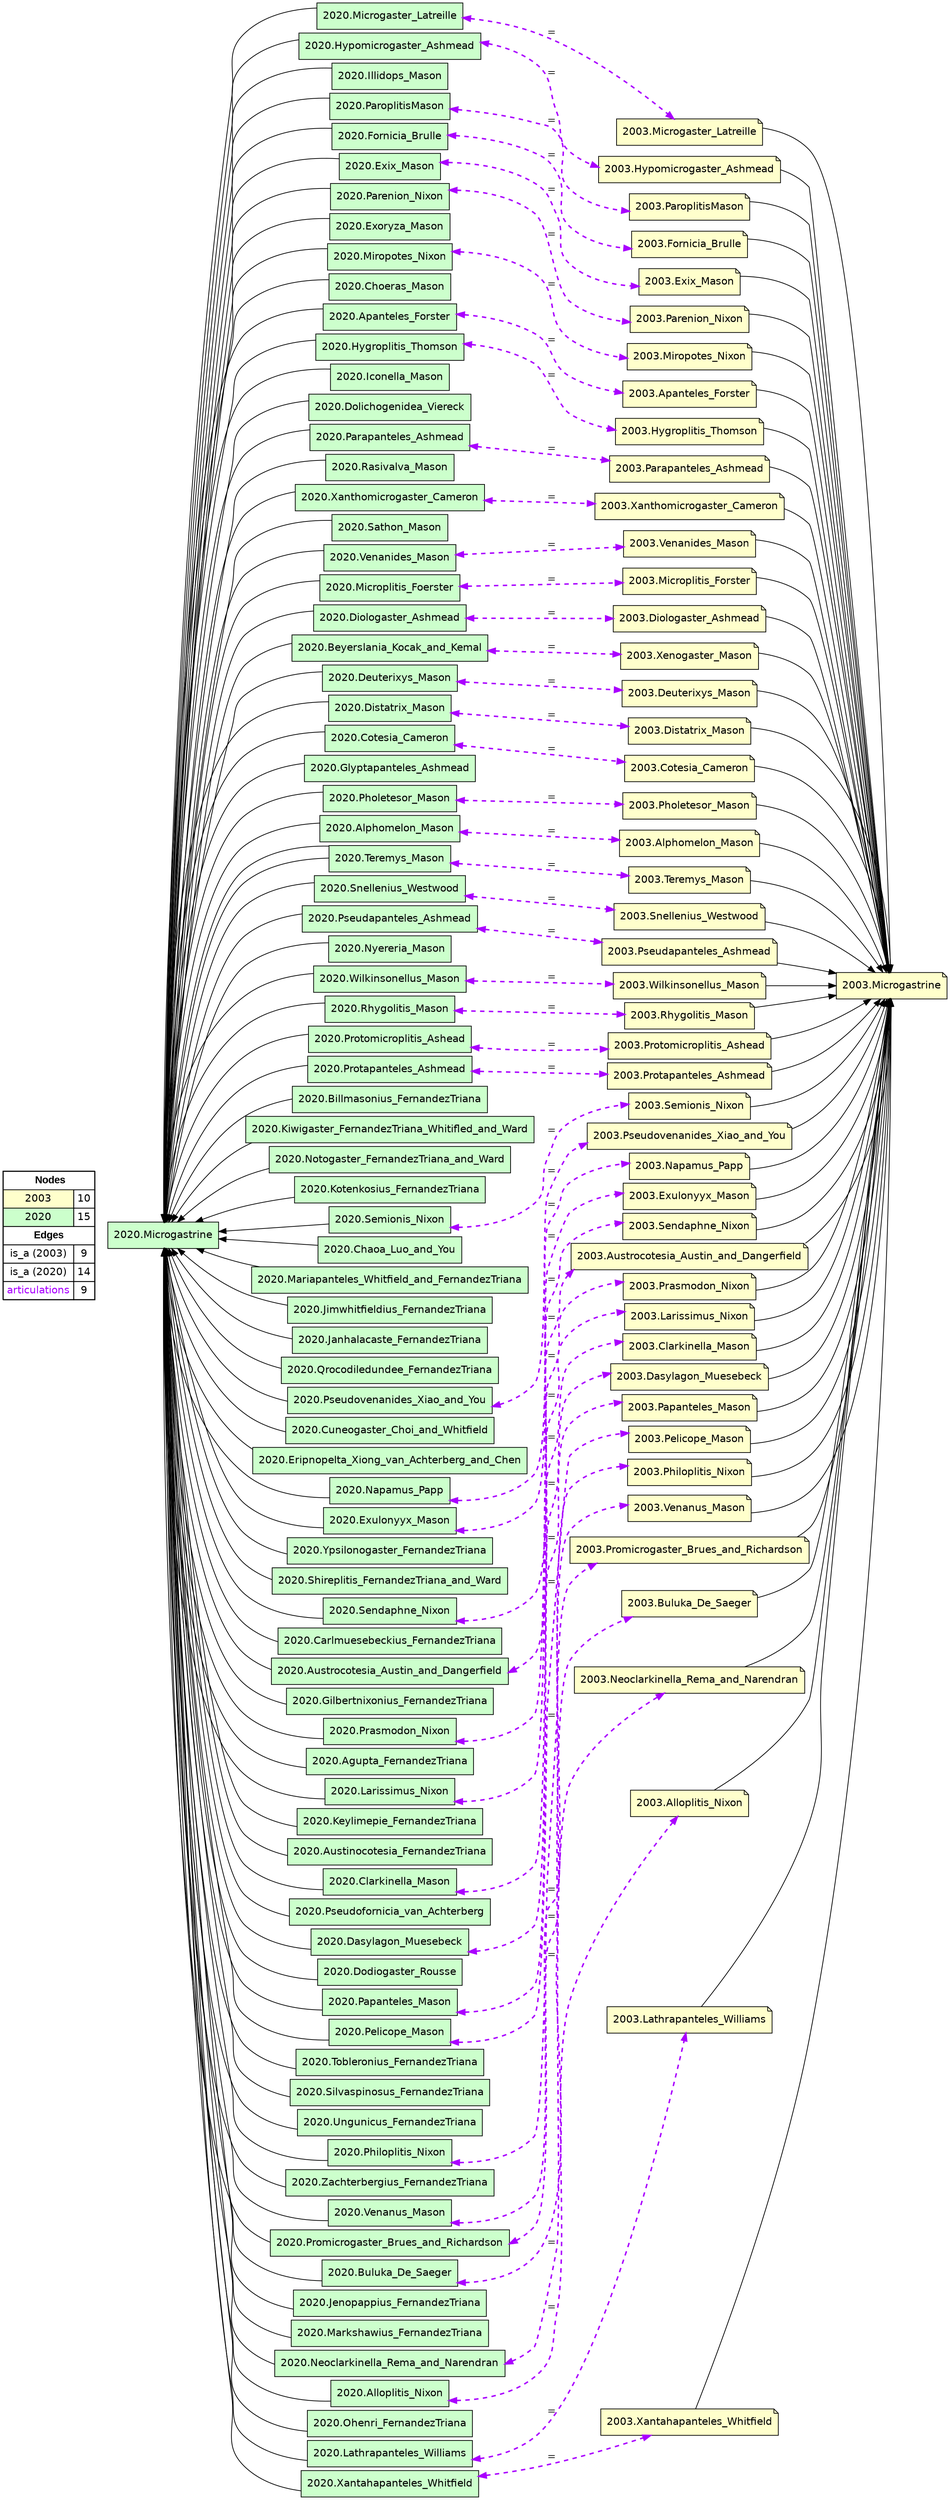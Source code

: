 digraph{
rankdir=LR
node[shape=circle style=filled fillcolor="#FFFFFF"] 
node[shape=note style=filled fillcolor="#FFFFCC" fontname="helvetica"] 
"2003.Miropotes_Nixon"
"2003.Exix_Mason"
"2003.ParoplitisMason"
"2003.Fornicia_Brulle"
"2003.Microgastrine"
"2003.Parenion_Nixon"
"2003.Hygroplitis_Thomson"
"2003.Microgaster_Latreille"
"2003.Apanteles_Forster"
"2003.Hypomicrogaster_Ashmead"
"2003.Deuterixys_Mason"
"2003.Microplitis_Forster"
"2003.Xenogaster_Mason"
"2003.Pholetesor_Mason"
"2003.Microgastrine"
"2003.Distatrix_Mason"
"2003.Parapanteles_Ashmead"
"2003.Snellenius_Westwood"
"2003.Xanthomicrogaster_Cameron"
"2003.Diologaster_Ashmead"
"2003.Venanides_Mason"
"2003.Pseudapanteles_Ashmead"
"2003.Teremys_Mason"
"2003.Protomicroplitis_Ashead"
"2003.Rhygolitis_Mason"
"2003.Wilkinsonellus_Mason"
"2003.Cotesia_Cameron"
"2003.Protapanteles_Ashmead"
"2003.Alphomelon_Mason"
"2003.Clarkinella_Mason"
"2003.Papanteles_Mason"
"2003.Philoplitis_Nixon"
"2003.Prasmodon_Nixon"
"2003.Neoclarkinella_Rema_and_Narendran"
"2003.Napamus_Papp"
"2003.Semionis_Nixon"
"2003.Alloplitis_Nixon"
"2003.Exulonyyx_Mason"
"2003.Dasylagon_Muesebeck"
"2003.Buluka_De_Saeger"
"2003.Pelicope_Mason"
"2003.Microgastrine"
"2003.Sendaphne_Nixon"
"2003.Larissimus_Nixon"
"2003.Venanus_Mason"
"2003.Promicrogaster_Brues_and_Richardson"
"2003.Pseudovenanides_Xiao_and_You"
"2003.Xantahapanteles_Whitfield"
"2003.Lathrapanteles_Williams"
"2003.Austrocotesia_Austin_and_Dangerfield"
node[shape=circle style=filled fillcolor="#FFFFFF"] 
node[shape=box style=filled fillcolor="#CCFFCC" fontname="helvetica"] 
"2020.Microgaster_Latreille"
"2020.Hypomicrogaster_Ashmead"
"2020.Illidops_Mason"
"2020.ParoplitisMason"
"2020.Fornicia_Brulle"
"2020.Exix_Mason"
"2020.Parenion_Nixon"
"2020.Exoryza_Mason"
"2020.Miropotes_Nixon"
"2020.Choeras_Mason"
"2020.Microgastrine"
"2020.Apanteles_Forster"
"2020.Hygroplitis_Thomson"
"2020.Iconella_Mason"
"2020.Dolichogenidea_Viereck"
"2020.Parapanteles_Ashmead"
"2020.Rasivalva_Mason"
"2020.Xanthomicrogaster_Cameron"
"2020.Sathon_Mason"
"2020.Venanides_Mason"
"2020.Microplitis_Foerster"
"2020.Diologaster_Ashmead"
"2020.Beyerslania_Kocak_and_Kemal"
"2020.Deuterixys_Mason"
"2020.Distatrix_Mason"
"2020.Cotesia_Cameron"
"2020.Glyptapanteles_Ashmead"
"2020.Pholetesor_Mason"
"2020.Alphomelon_Mason"
"2020.Teremys_Mason"
"2020.Microgastrine"
"2020.Snellenius_Westwood"
"2020.Pseudapanteles_Ashmead"
"2020.Nyereria_Mason"
"2020.Wilkinsonellus_Mason"
"2020.Rhygolitis_Mason"
"2020.Protomicroplitis_Ashead"
"2020.Protapanteles_Ashmead"
"2020.Billmasonius_FernandezTriana"
"2020.Kiwigaster_FernandezTriana_Whitifled_and_Ward"
"2020.Notogaster_FernandezTriana_and_Ward"
"2020.Kotenkosius_FernandezTriana"
"2020.Semionis_Nixon"
"2020.Chaoa_Luo_and_You"
"2020.Mariapanteles_Whitfield_and_FernandezTriana"
"2020.Jimwhitfieldius_FernandezTriana"
"2020.Janhalacaste_FernandezTriana"
"2020.Qrocodiledundee_FernandezTriana"
"2020.Pseudovenanides_Xiao_and_You"
"2020.Cuneogaster_Choi_and_Whitfield"
"2020.Eripnopelta_Xiong_van_Achterberg_and_Chen"
"2020.Napamus_Papp"
"2020.Exulonyyx_Mason"
"2020.Ypsilonogaster_FernandezTriana"
"2020.Shireplitis_FernandezTriana_and_Ward"
"2020.Microgastrine"
"2020.Sendaphne_Nixon"
"2020.Carlmuesebeckius_FernandezTriana"
"2020.Austrocotesia_Austin_and_Dangerfield"
"2020.Gilbertnixonius_FernandezTriana"
"2020.Prasmodon_Nixon"
"2020.Agupta_FernandezTriana"
"2020.Larissimus_Nixon"
"2020.Keylimepie_FernandezTriana"
"2020.Austinocotesia_FernandezTriana"
"2020.Clarkinella_Mason"
"2020.Pseudofornicia_van_Achterberg"
"2020.Dasylagon_Muesebeck"
"2020.Dodiogaster_Rousse"
"2020.Papanteles_Mason"
"2020.Pelicope_Mason"
"2020.Tobleronius_FernandezTriana"
"2020.Silvaspinosus_FernandezTriana"
"2020.Ungunicus_FernandezTriana"
"2020.Philoplitis_Nixon"
"2020.Zachterbergius_FernandezTriana"
"2020.Venanus_Mason"
"2020.Promicrogaster_Brues_and_Richardson"
"2020.Buluka_De_Saeger"
"2020.Jenopappius_FernandezTriana"
"2020.Teremys_Mason"
"2020.Markshawius_FernandezTriana"
"2020.Neoclarkinella_Rema_and_Narendran"
"2020.Alloplitis_Nixon"
"2020.Ohenri_FernandezTriana"
"2020.Lathrapanteles_Williams"
"2020.Xantahapanteles_Whitfield"
edge[style=solid color="#000000" constraint=true penwidth=1 dir=forward]
edge[style=solid color="#000000" constraint=true penwidth=1 dir=forward]
"2003.Hypomicrogaster_Ashmead" -> "2003.Microgastrine"
"2003.Parenion_Nixon" -> "2003.Microgastrine"
"2003.Apanteles_Forster" -> "2003.Microgastrine"
"2003.Hygroplitis_Thomson" -> "2003.Microgastrine"
"2003.Exix_Mason" -> "2003.Microgastrine"
"2003.Miropotes_Nixon" -> "2003.Microgastrine"
"2003.Microgaster_Latreille" -> "2003.Microgastrine"
"2003.Fornicia_Brulle" -> "2003.Microgastrine"
"2003.ParoplitisMason" -> "2003.Microgastrine"
"2003.Wilkinsonellus_Mason" -> "2003.Microgastrine"
"2003.Xenogaster_Mason" -> "2003.Microgastrine"
"2003.Venanides_Mason" -> "2003.Microgastrine"
"2003.Protomicroplitis_Ashead" -> "2003.Microgastrine"
"2003.Protapanteles_Ashmead" -> "2003.Microgastrine"
"2003.Pholetesor_Mason" -> "2003.Microgastrine"
"2003.Alphomelon_Mason" -> "2003.Microgastrine"
"2003.Rhygolitis_Mason" -> "2003.Microgastrine"
"2003.Microplitis_Forster" -> "2003.Microgastrine"
"2003.Teremys_Mason" -> "2003.Microgastrine"
"2003.Snellenius_Westwood" -> "2003.Microgastrine"
"2003.Diologaster_Ashmead" -> "2003.Microgastrine"
"2003.Cotesia_Cameron" -> "2003.Microgastrine"
"2003.Parapanteles_Ashmead" -> "2003.Microgastrine"
"2003.Distatrix_Mason" -> "2003.Microgastrine"
"2003.Xanthomicrogaster_Cameron" -> "2003.Microgastrine"
"2003.Pseudapanteles_Ashmead" -> "2003.Microgastrine"
"2003.Deuterixys_Mason" -> "2003.Microgastrine"
"2003.Neoclarkinella_Rema_and_Narendran" -> "2003.Microgastrine"
"2003.Pelicope_Mason" -> "2003.Microgastrine"
"2003.Alloplitis_Nixon" -> "2003.Microgastrine"
"2003.Promicrogaster_Brues_and_Richardson" -> "2003.Microgastrine"
"2003.Prasmodon_Nixon" -> "2003.Microgastrine"
"2003.Xantahapanteles_Whitfield" -> "2003.Microgastrine"
"2003.Venanus_Mason" -> "2003.Microgastrine"
"2003.Clarkinella_Mason" -> "2003.Microgastrine"
"2003.Lathrapanteles_Williams" -> "2003.Microgastrine"
"2003.Exulonyyx_Mason" -> "2003.Microgastrine"
"2003.Sendaphne_Nixon" -> "2003.Microgastrine"
"2003.Dasylagon_Muesebeck" -> "2003.Microgastrine"
"2003.Larissimus_Nixon" -> "2003.Microgastrine"
"2003.Austrocotesia_Austin_and_Dangerfield" -> "2003.Microgastrine"
"2003.Buluka_De_Saeger" -> "2003.Microgastrine"
"2003.Napamus_Papp" -> "2003.Microgastrine"
"2003.Philoplitis_Nixon" -> "2003.Microgastrine"
"2003.Pseudovenanides_Xiao_and_You" -> "2003.Microgastrine"
"2003.Semionis_Nixon" -> "2003.Microgastrine"
"2003.Papanteles_Mason" -> "2003.Microgastrine"
edge[style=solid color="#000000" constraint=true penwidth=1 dir=forward]
edge[style=solid color="#000000" constraint=true penwidth=1 dir=forward]
"2020.Microgastrine" -> "2020.Dolichogenidea_Viereck" [dir=back]
"2020.Microgastrine" -> "2020.Microgaster_Latreille" [dir=back]
"2020.Microgastrine" -> "2020.Hygroplitis_Thomson" [dir=back]
"2020.Microgastrine" -> "2020.Illidops_Mason" [dir=back]
"2020.Microgastrine" -> "2020.Exix_Mason" [dir=back]
"2020.Microgastrine" -> "2020.Hypomicrogaster_Ashmead" [dir=back]
"2020.Microgastrine" -> "2020.Miropotes_Nixon" [dir=back]
"2020.Microgastrine" -> "2020.Fornicia_Brulle" [dir=back]
"2020.Microgastrine" -> "2020.Apanteles_Forster" [dir=back]
"2020.Microgastrine" -> "2020.Parenion_Nixon" [dir=back]
"2020.Microgastrine" -> "2020.ParoplitisMason" [dir=back]
"2020.Microgastrine" -> "2020.Iconella_Mason" [dir=back]
"2020.Microgastrine" -> "2020.Choeras_Mason" [dir=back]
"2020.Microgastrine" -> "2020.Exoryza_Mason" [dir=back]
"2020.Microgastrine" -> "2020.Distatrix_Mason" [dir=back]
"2020.Microgastrine" -> "2020.Microplitis_Foerster" [dir=back]
"2020.Microgastrine" -> "2020.Xanthomicrogaster_Cameron" [dir=back]
"2020.Microgastrine" -> "2020.Nyereria_Mason" [dir=back]
"2020.Microgastrine" -> "2020.Deuterixys_Mason" [dir=back]
"2020.Microgastrine" -> "2020.Cotesia_Cameron" [dir=back]
"2020.Microgastrine" -> "2020.Protomicroplitis_Ashead" [dir=back]
"2020.Microgastrine" -> "2020.Rasivalva_Mason" [dir=back]
"2020.Microgastrine" -> "2020.Protapanteles_Ashmead" [dir=back]
"2020.Microgastrine" -> "2020.Teremys_Mason" [dir=back]
"2020.Microgastrine" -> "2020.Diologaster_Ashmead" [dir=back]
"2020.Microgastrine" -> "2020.Beyerslania_Kocak_and_Kemal" [dir=back]
"2020.Microgastrine" -> "2020.Venanides_Mason" [dir=back]
"2020.Microgastrine" -> "2020.Pholetesor_Mason" [dir=back]
"2020.Microgastrine" -> "2020.Wilkinsonellus_Mason" [dir=back]
"2020.Microgastrine" -> "2020.Snellenius_Westwood" [dir=back]
"2020.Microgastrine" -> "2020.Pseudapanteles_Ashmead" [dir=back]
"2020.Microgastrine" -> "2020.Glyptapanteles_Ashmead" [dir=back]
"2020.Microgastrine" -> "2020.Sathon_Mason" [dir=back]
"2020.Microgastrine" -> "2020.Parapanteles_Ashmead" [dir=back]
"2020.Microgastrine" -> "2020.Rhygolitis_Mason" [dir=back]
"2020.Microgastrine" -> "2020.Alphomelon_Mason" [dir=back]
"2020.Microgastrine" -> "2020.Shireplitis_FernandezTriana_and_Ward" [dir=back]
"2020.Microgastrine" -> "2020.Buluka_De_Saeger" [dir=back]
"2020.Microgastrine" -> "2020.Kiwigaster_FernandezTriana_Whitifled_and_Ward" [dir=back]
"2020.Microgastrine" -> "2020.Zachterbergius_FernandezTriana" [dir=back]
"2020.Microgastrine" -> "2020.Exulonyyx_Mason" [dir=back]
"2020.Microgastrine" -> "2020.Austrocotesia_Austin_and_Dangerfield" [dir=back]
"2020.Microgastrine" -> "2020.Eripnopelta_Xiong_van_Achterberg_and_Chen" [dir=back]
"2020.Microgastrine" -> "2020.Chaoa_Luo_and_You" [dir=back]
"2020.Microgastrine" -> "2020.Pseudofornicia_van_Achterberg" [dir=back]
"2020.Microgastrine" -> "2020.Sendaphne_Nixon" [dir=back]
"2020.Microgastrine" -> "2020.Agupta_FernandezTriana" [dir=back]
"2020.Microgastrine" -> "2020.Prasmodon_Nixon" [dir=back]
"2020.Microgastrine" -> "2020.Ungunicus_FernandezTriana" [dir=back]
"2020.Microgastrine" -> "2020.Cuneogaster_Choi_and_Whitfield" [dir=back]
"2020.Microgastrine" -> "2020.Philoplitis_Nixon" [dir=back]
"2020.Microgastrine" -> "2020.Silvaspinosus_FernandezTriana" [dir=back]
"2020.Microgastrine" -> "2020.Larissimus_Nixon" [dir=back]
"2020.Microgastrine" -> "2020.Papanteles_Mason" [dir=back]
"2020.Microgastrine" -> "2020.Austinocotesia_FernandezTriana" [dir=back]
"2020.Microgastrine" -> "2020.Venanus_Mason" [dir=back]
"2020.Microgastrine" -> "2020.Neoclarkinella_Rema_and_Narendran" [dir=back]
"2020.Microgastrine" -> "2020.Jenopappius_FernandezTriana" [dir=back]
"2020.Microgastrine" -> "2020.Kotenkosius_FernandezTriana" [dir=back]
"2020.Microgastrine" -> "2020.Markshawius_FernandezTriana" [dir=back]
"2020.Microgastrine" -> "2020.Lathrapanteles_Williams" [dir=back]
"2020.Microgastrine" -> "2020.Semionis_Nixon" [dir=back]
"2020.Microgastrine" -> "2020.Alloplitis_Nixon" [dir=back]
"2020.Microgastrine" -> "2020.Keylimepie_FernandezTriana" [dir=back]
"2020.Microgastrine" -> "2020.Teremys_Mason" [dir=back]
"2020.Microgastrine" -> "2020.Jimwhitfieldius_FernandezTriana" [dir=back]
"2020.Microgastrine" -> "2020.Mariapanteles_Whitfield_and_FernandezTriana" [dir=back]
"2020.Microgastrine" -> "2020.Promicrogaster_Brues_and_Richardson" [dir=back]
"2020.Microgastrine" -> "2020.Carlmuesebeckius_FernandezTriana" [dir=back]
"2020.Microgastrine" -> "2020.Ohenri_FernandezTriana" [dir=back]
"2020.Microgastrine" -> "2020.Ypsilonogaster_FernandezTriana" [dir=back]
"2020.Microgastrine" -> "2020.Clarkinella_Mason" [dir=back]
"2020.Microgastrine" -> "2020.Pelicope_Mason" [dir=back]
"2020.Microgastrine" -> "2020.Dodiogaster_Rousse" [dir=back]
"2020.Microgastrine" -> "2020.Pseudovenanides_Xiao_and_You" [dir=back]
"2020.Microgastrine" -> "2020.Janhalacaste_FernandezTriana" [dir=back]
"2020.Microgastrine" -> "2020.Tobleronius_FernandezTriana" [dir=back]
"2020.Microgastrine" -> "2020.Notogaster_FernandezTriana_and_Ward" [dir=back]
"2020.Microgastrine" -> "2020.Gilbertnixonius_FernandezTriana" [dir=back]
"2020.Microgastrine" -> "2020.Napamus_Papp" [dir=back]
"2020.Microgastrine" -> "2020.Billmasonius_FernandezTriana" [dir=back]
"2020.Microgastrine" -> "2020.Dasylagon_Muesebeck" [dir=back]
"2020.Microgastrine" -> "2020.Xantahapanteles_Whitfield" [dir=back]
"2020.Microgastrine" -> "2020.Qrocodiledundee_FernandezTriana" [dir=back]
edge[style=solid color="#000000" constraint=true penwidth=1 dir=forward]
edge[style=dashed color="#AA00FF" constraint=true penwidth=2 dir=both]
"2020.Miropotes_Nixon" -> "2003.Miropotes_Nixon" [label="="]
"2020.Hygroplitis_Thomson" -> "2003.Hygroplitis_Thomson" [label="="]
"2020.Fornicia_Brulle" -> "2003.Fornicia_Brulle" [label="="]
"2020.ParoplitisMason" -> "2003.ParoplitisMason" [label="="]
"2020.Apanteles_Forster" -> "2003.Apanteles_Forster" [label="="]
"2020.Hypomicrogaster_Ashmead" -> "2003.Hypomicrogaster_Ashmead" [label="="]
"2020.Microgaster_Latreille" -> "2003.Microgaster_Latreille" [label="="]
"2020.Parenion_Nixon" -> "2003.Parenion_Nixon" [label="="]
"2020.Exix_Mason" -> "2003.Exix_Mason" [label="="]
"2020.Protomicroplitis_Ashead" -> "2003.Protomicroplitis_Ashead" [label="="]
"2020.Wilkinsonellus_Mason" -> "2003.Wilkinsonellus_Mason" [label="="]
"2020.Alphomelon_Mason" -> "2003.Alphomelon_Mason" [label="="]
"2020.Parapanteles_Ashmead" -> "2003.Parapanteles_Ashmead" [label="="]
"2020.Cotesia_Cameron" -> "2003.Cotesia_Cameron" [label="="]
"2020.Pseudapanteles_Ashmead" -> "2003.Pseudapanteles_Ashmead" [label="="]
"2020.Snellenius_Westwood" -> "2003.Snellenius_Westwood" [label="="]
"2020.Venanides_Mason" -> "2003.Venanides_Mason" [label="="]
"2020.Deuterixys_Mason" -> "2003.Deuterixys_Mason" [label="="]
"2020.Teremys_Mason" -> "2003.Teremys_Mason" [label="="]
"2020.Microplitis_Foerster" -> "2003.Microplitis_Forster" [label="="]
"2020.Rhygolitis_Mason" -> "2003.Rhygolitis_Mason" [label="="]
"2020.Protapanteles_Ashmead" -> "2003.Protapanteles_Ashmead" [label="="]
"2020.Beyerslania_Kocak_and_Kemal" -> "2003.Xenogaster_Mason" [label="="]
"2020.Diologaster_Ashmead" -> "2003.Diologaster_Ashmead" [label="="]
"2020.Distatrix_Mason" -> "2003.Distatrix_Mason" [label="="]
"2020.Pholetesor_Mason" -> "2003.Pholetesor_Mason" [label="="]
"2020.Xanthomicrogaster_Cameron" -> "2003.Xanthomicrogaster_Cameron" [label="="]
"2020.Dasylagon_Muesebeck" -> "2003.Dasylagon_Muesebeck" [label="="]
"2020.Pelicope_Mason" -> "2003.Pelicope_Mason" [label="="]
"2020.Alloplitis_Nixon" -> "2003.Alloplitis_Nixon" [label="="]
"2020.Semionis_Nixon" -> "2003.Semionis_Nixon" [label="="]
"2020.Clarkinella_Mason" -> "2003.Clarkinella_Mason" [label="="]
"2020.Promicrogaster_Brues_and_Richardson" -> "2003.Promicrogaster_Brues_and_Richardson" [label="="]
"2020.Austrocotesia_Austin_and_Dangerfield" -> "2003.Austrocotesia_Austin_and_Dangerfield" [label="="]
"2020.Lathrapanteles_Williams" -> "2003.Lathrapanteles_Williams" [label="="]
"2020.Sendaphne_Nixon" -> "2003.Sendaphne_Nixon" [label="="]
"2020.Prasmodon_Nixon" -> "2003.Prasmodon_Nixon" [label="="]
"2020.Buluka_De_Saeger" -> "2003.Buluka_De_Saeger" [label="="]
"2020.Xantahapanteles_Whitfield" -> "2003.Xantahapanteles_Whitfield" [label="="]
"2020.Pseudovenanides_Xiao_and_You" -> "2003.Pseudovenanides_Xiao_and_You" [label="="]
"2020.Exulonyyx_Mason" -> "2003.Exulonyyx_Mason" [label="="]
"2020.Larissimus_Nixon" -> "2003.Larissimus_Nixon" [label="="]
"2020.Napamus_Papp" -> "2003.Napamus_Papp" [label="="]
"2020.Philoplitis_Nixon" -> "2003.Philoplitis_Nixon" [label="="]
"2020.Papanteles_Mason" -> "2003.Papanteles_Mason" [label="="]
"2020.Venanus_Mason" -> "2003.Venanus_Mason" [label="="]
"2020.Neoclarkinella_Rema_and_Narendran" -> "2003.Neoclarkinella_Rema_and_Narendran" [label="="]
node[shape=box] 
{rank=source Legend [fillcolor= white margin=0 label=< 
 <TABLE BORDER="0" CELLBORDER="1" CELLSPACING="0" CELLPADDING="4"> 
<TR> <TD COLSPAN="2"><font face="Arial Black"> Nodes</font></TD> </TR> 
<TR> 
 <TD bgcolor="#FFFFCC" fontname="helvetica">2003</TD> 
 <TD>10</TD> 
 </TR> 
<TR> 
 <TD bgcolor="#CCFFCC" fontname="helvetica">2020</TD> 
 <TD>15</TD> 
 </TR> 
<TR> <TD COLSPAN="2"><font face = "Arial Black"> Edges </font></TD> </TR> 
<TR> 
 <TD><font color ="#000000">is_a (2003)</font></TD><TD>9</TD>
</TR>
<TR> 
 <TD><font color ="#000000">is_a (2020)</font></TD><TD>14</TD>
</TR>
<TR> 
 <TD><font color ="#AA00FF">articulations</font></TD><TD>9</TD>
</TR>
</TABLE> 
 >] } 
}